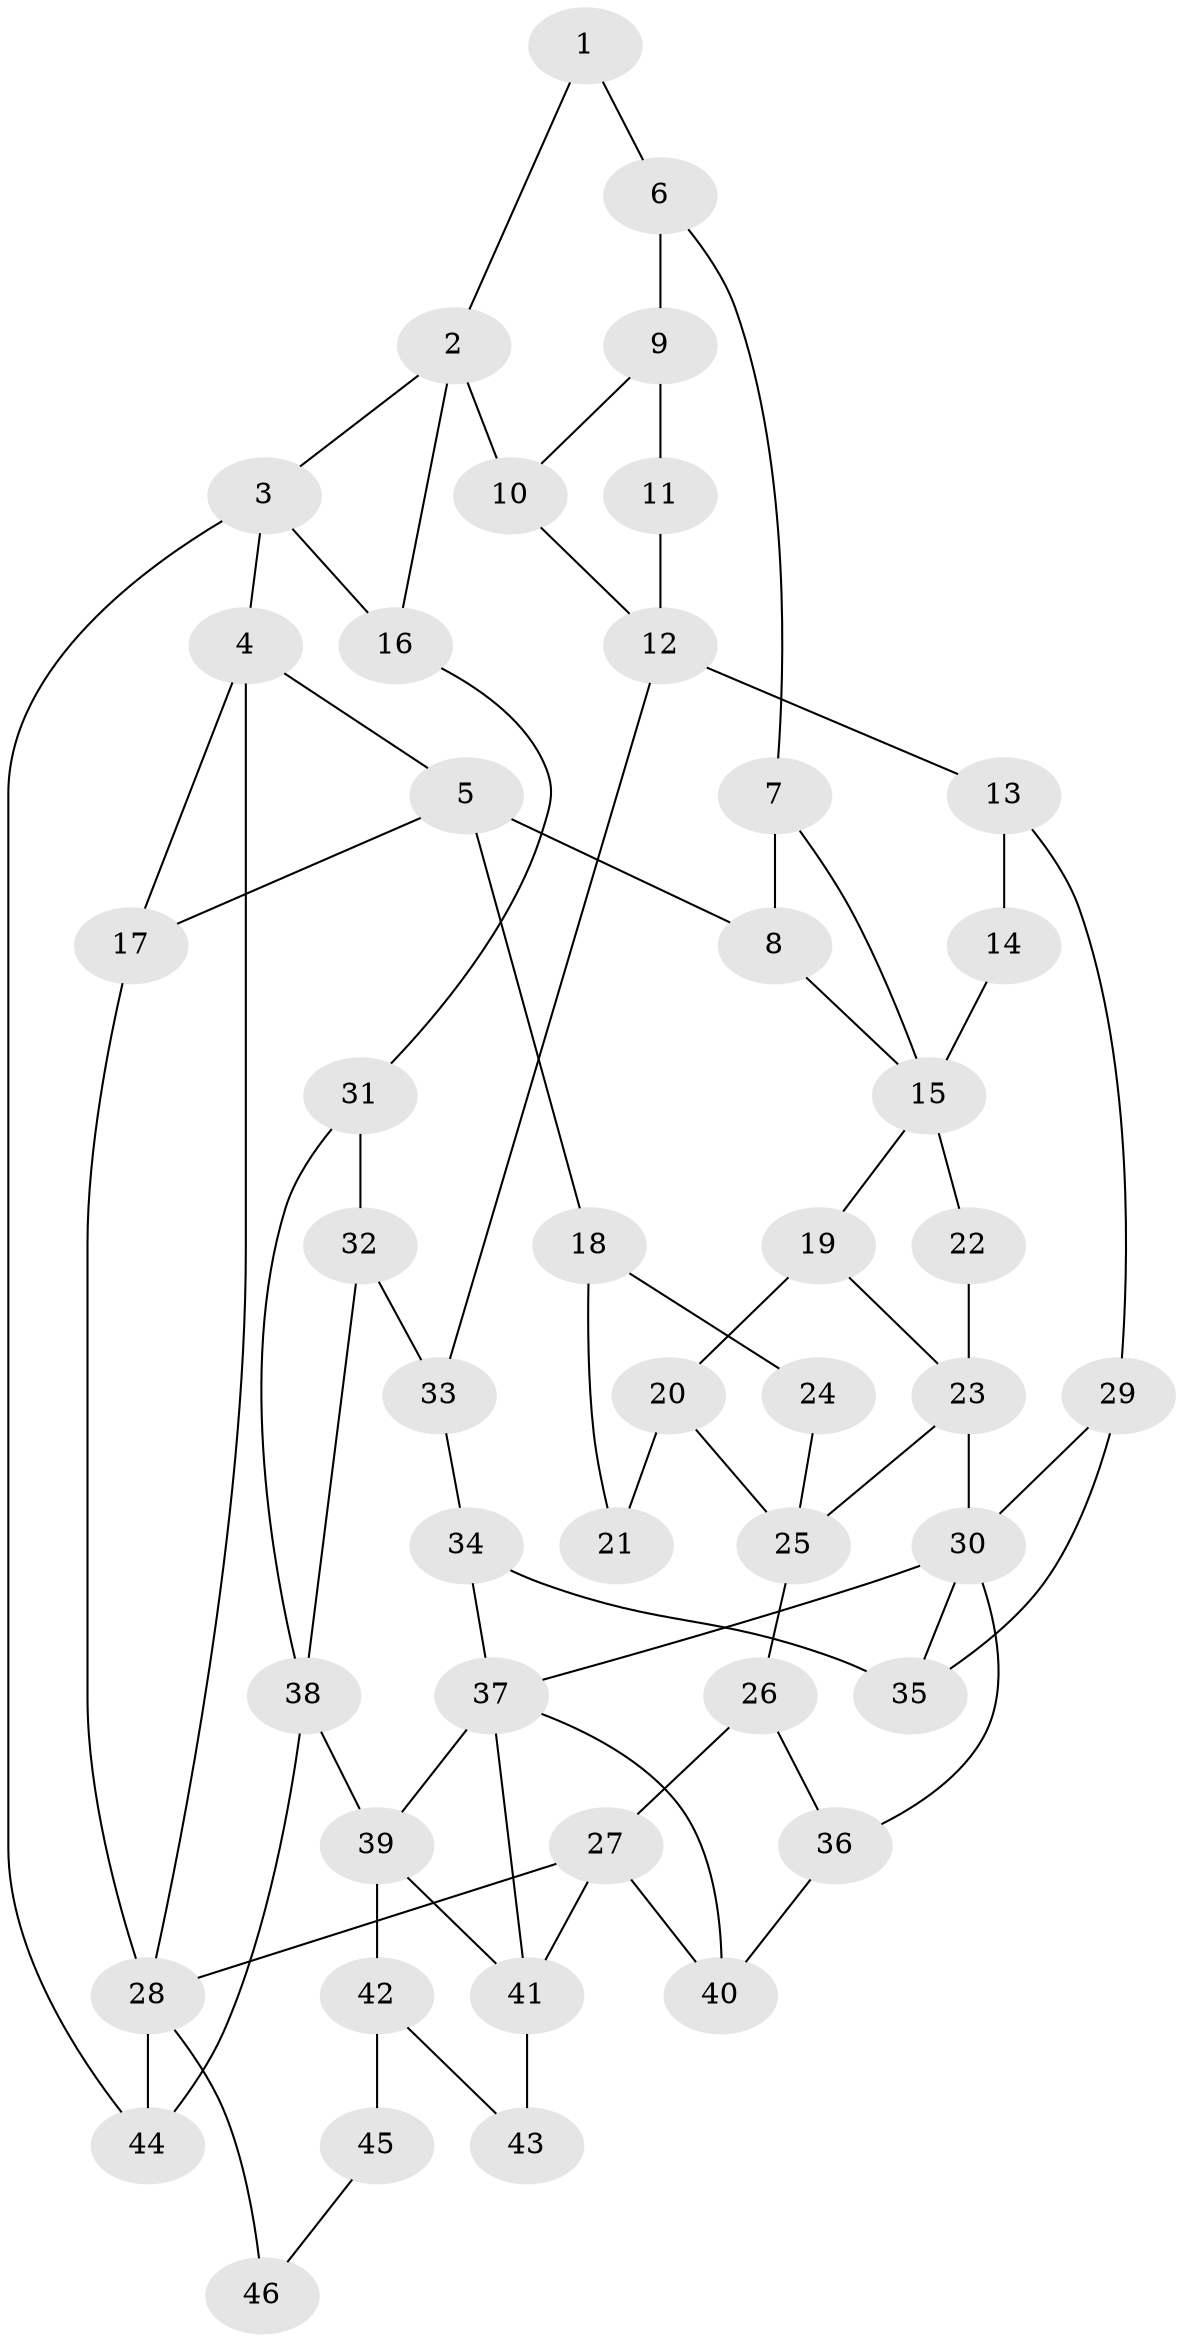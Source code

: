 // original degree distribution, {4: 0.21739130434782608, 5: 0.532608695652174, 6: 0.21739130434782608, 3: 0.03260869565217391}
// Generated by graph-tools (version 1.1) at 2025/38/03/09/25 02:38:30]
// undirected, 46 vertices, 74 edges
graph export_dot {
graph [start="1"]
  node [color=gray90,style=filled];
  1;
  2;
  3;
  4;
  5;
  6;
  7;
  8;
  9;
  10;
  11;
  12;
  13;
  14;
  15;
  16;
  17;
  18;
  19;
  20;
  21;
  22;
  23;
  24;
  25;
  26;
  27;
  28;
  29;
  30;
  31;
  32;
  33;
  34;
  35;
  36;
  37;
  38;
  39;
  40;
  41;
  42;
  43;
  44;
  45;
  46;
  1 -- 2 [weight=1.0];
  1 -- 6 [weight=1.0];
  2 -- 3 [weight=1.0];
  2 -- 10 [weight=1.0];
  2 -- 16 [weight=1.0];
  3 -- 4 [weight=1.0];
  3 -- 16 [weight=1.0];
  3 -- 44 [weight=1.0];
  4 -- 5 [weight=1.0];
  4 -- 17 [weight=1.0];
  4 -- 28 [weight=1.0];
  5 -- 8 [weight=1.0];
  5 -- 17 [weight=1.0];
  5 -- 18 [weight=2.0];
  6 -- 7 [weight=1.0];
  6 -- 9 [weight=1.0];
  7 -- 8 [weight=1.0];
  7 -- 15 [weight=1.0];
  8 -- 15 [weight=1.0];
  9 -- 10 [weight=1.0];
  9 -- 11 [weight=2.0];
  10 -- 12 [weight=1.0];
  11 -- 12 [weight=1.0];
  12 -- 13 [weight=1.0];
  12 -- 33 [weight=1.0];
  13 -- 14 [weight=1.0];
  13 -- 29 [weight=1.0];
  14 -- 15 [weight=2.0];
  15 -- 19 [weight=1.0];
  15 -- 22 [weight=1.0];
  16 -- 31 [weight=1.0];
  17 -- 28 [weight=1.0];
  18 -- 21 [weight=2.0];
  18 -- 24 [weight=2.0];
  19 -- 20 [weight=1.0];
  19 -- 23 [weight=1.0];
  20 -- 21 [weight=1.0];
  20 -- 25 [weight=2.0];
  22 -- 23 [weight=2.0];
  23 -- 25 [weight=1.0];
  23 -- 30 [weight=2.0];
  24 -- 25 [weight=2.0];
  25 -- 26 [weight=1.0];
  26 -- 27 [weight=1.0];
  26 -- 36 [weight=1.0];
  27 -- 28 [weight=2.0];
  27 -- 40 [weight=1.0];
  27 -- 41 [weight=2.0];
  28 -- 44 [weight=1.0];
  28 -- 46 [weight=2.0];
  29 -- 30 [weight=1.0];
  29 -- 35 [weight=1.0];
  30 -- 35 [weight=1.0];
  30 -- 36 [weight=1.0];
  30 -- 37 [weight=1.0];
  31 -- 32 [weight=1.0];
  31 -- 38 [weight=1.0];
  32 -- 33 [weight=1.0];
  32 -- 38 [weight=1.0];
  33 -- 34 [weight=1.0];
  34 -- 35 [weight=1.0];
  34 -- 37 [weight=1.0];
  36 -- 40 [weight=1.0];
  37 -- 39 [weight=1.0];
  37 -- 40 [weight=1.0];
  37 -- 41 [weight=1.0];
  38 -- 39 [weight=2.0];
  38 -- 44 [weight=2.0];
  39 -- 41 [weight=1.0];
  39 -- 42 [weight=2.0];
  41 -- 43 [weight=1.0];
  42 -- 43 [weight=2.0];
  42 -- 45 [weight=2.0];
  45 -- 46 [weight=1.0];
}
